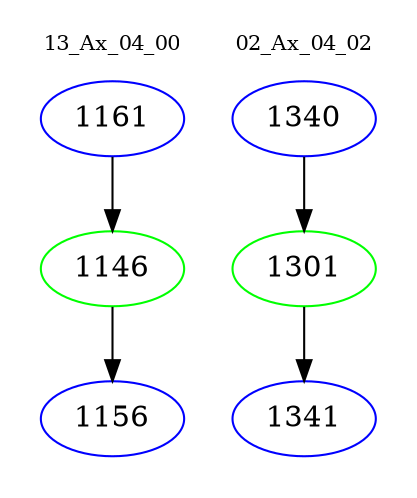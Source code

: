 digraph{
subgraph cluster_0 {
color = white
label = "13_Ax_04_00";
fontsize=10;
T0_1161 [label="1161", color="blue"]
T0_1161 -> T0_1146 [color="black"]
T0_1146 [label="1146", color="green"]
T0_1146 -> T0_1156 [color="black"]
T0_1156 [label="1156", color="blue"]
}
subgraph cluster_1 {
color = white
label = "02_Ax_04_02";
fontsize=10;
T1_1340 [label="1340", color="blue"]
T1_1340 -> T1_1301 [color="black"]
T1_1301 [label="1301", color="green"]
T1_1301 -> T1_1341 [color="black"]
T1_1341 [label="1341", color="blue"]
}
}
